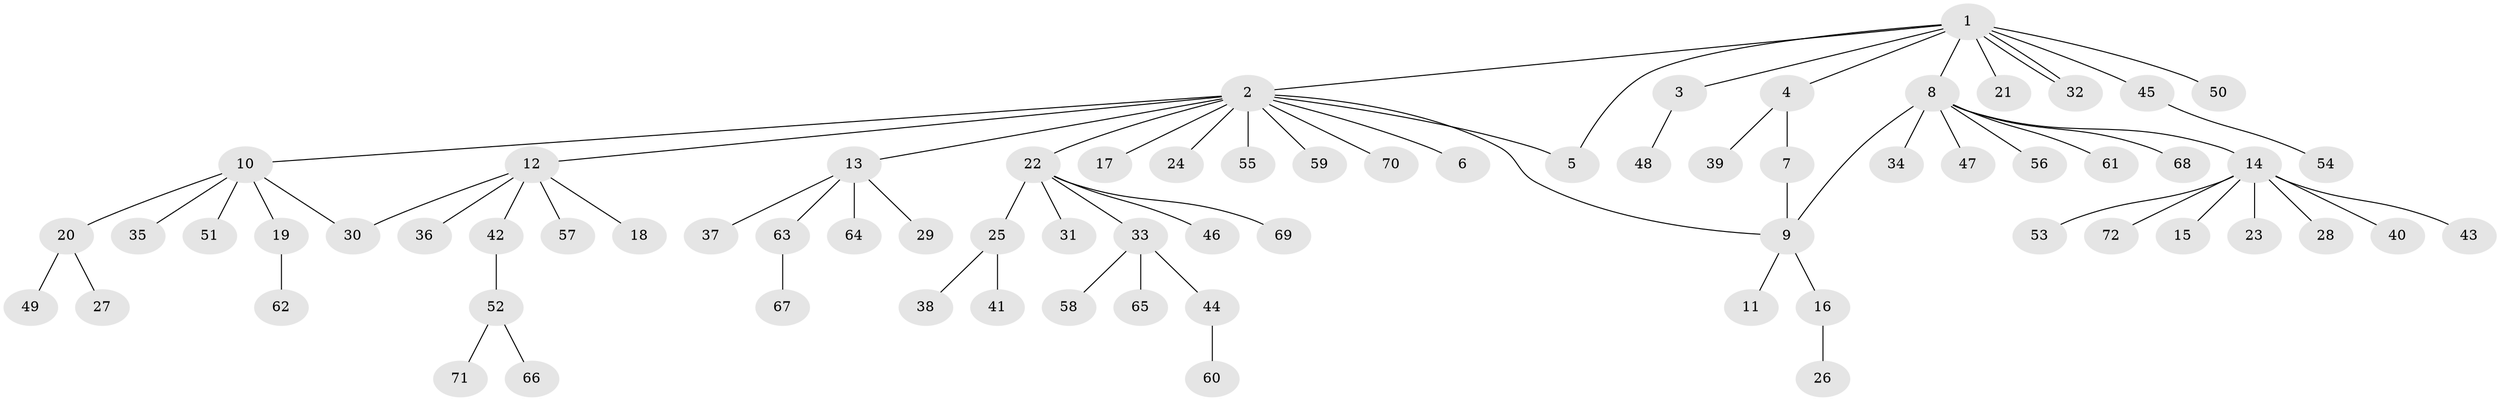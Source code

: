 // Generated by graph-tools (version 1.1) at 2025/11/02/27/25 16:11:09]
// undirected, 72 vertices, 76 edges
graph export_dot {
graph [start="1"]
  node [color=gray90,style=filled];
  1;
  2;
  3;
  4;
  5;
  6;
  7;
  8;
  9;
  10;
  11;
  12;
  13;
  14;
  15;
  16;
  17;
  18;
  19;
  20;
  21;
  22;
  23;
  24;
  25;
  26;
  27;
  28;
  29;
  30;
  31;
  32;
  33;
  34;
  35;
  36;
  37;
  38;
  39;
  40;
  41;
  42;
  43;
  44;
  45;
  46;
  47;
  48;
  49;
  50;
  51;
  52;
  53;
  54;
  55;
  56;
  57;
  58;
  59;
  60;
  61;
  62;
  63;
  64;
  65;
  66;
  67;
  68;
  69;
  70;
  71;
  72;
  1 -- 2;
  1 -- 3;
  1 -- 4;
  1 -- 5;
  1 -- 8;
  1 -- 21;
  1 -- 32;
  1 -- 32;
  1 -- 45;
  1 -- 50;
  2 -- 5;
  2 -- 6;
  2 -- 9;
  2 -- 10;
  2 -- 12;
  2 -- 13;
  2 -- 17;
  2 -- 22;
  2 -- 24;
  2 -- 55;
  2 -- 59;
  2 -- 70;
  3 -- 48;
  4 -- 7;
  4 -- 39;
  7 -- 9;
  8 -- 9;
  8 -- 14;
  8 -- 34;
  8 -- 47;
  8 -- 56;
  8 -- 61;
  8 -- 68;
  9 -- 11;
  9 -- 16;
  10 -- 19;
  10 -- 20;
  10 -- 30;
  10 -- 35;
  10 -- 51;
  12 -- 18;
  12 -- 30;
  12 -- 36;
  12 -- 42;
  12 -- 57;
  13 -- 29;
  13 -- 37;
  13 -- 63;
  13 -- 64;
  14 -- 15;
  14 -- 23;
  14 -- 28;
  14 -- 40;
  14 -- 43;
  14 -- 53;
  14 -- 72;
  16 -- 26;
  19 -- 62;
  20 -- 27;
  20 -- 49;
  22 -- 25;
  22 -- 31;
  22 -- 33;
  22 -- 46;
  22 -- 69;
  25 -- 38;
  25 -- 41;
  33 -- 44;
  33 -- 58;
  33 -- 65;
  42 -- 52;
  44 -- 60;
  45 -- 54;
  52 -- 66;
  52 -- 71;
  63 -- 67;
}
